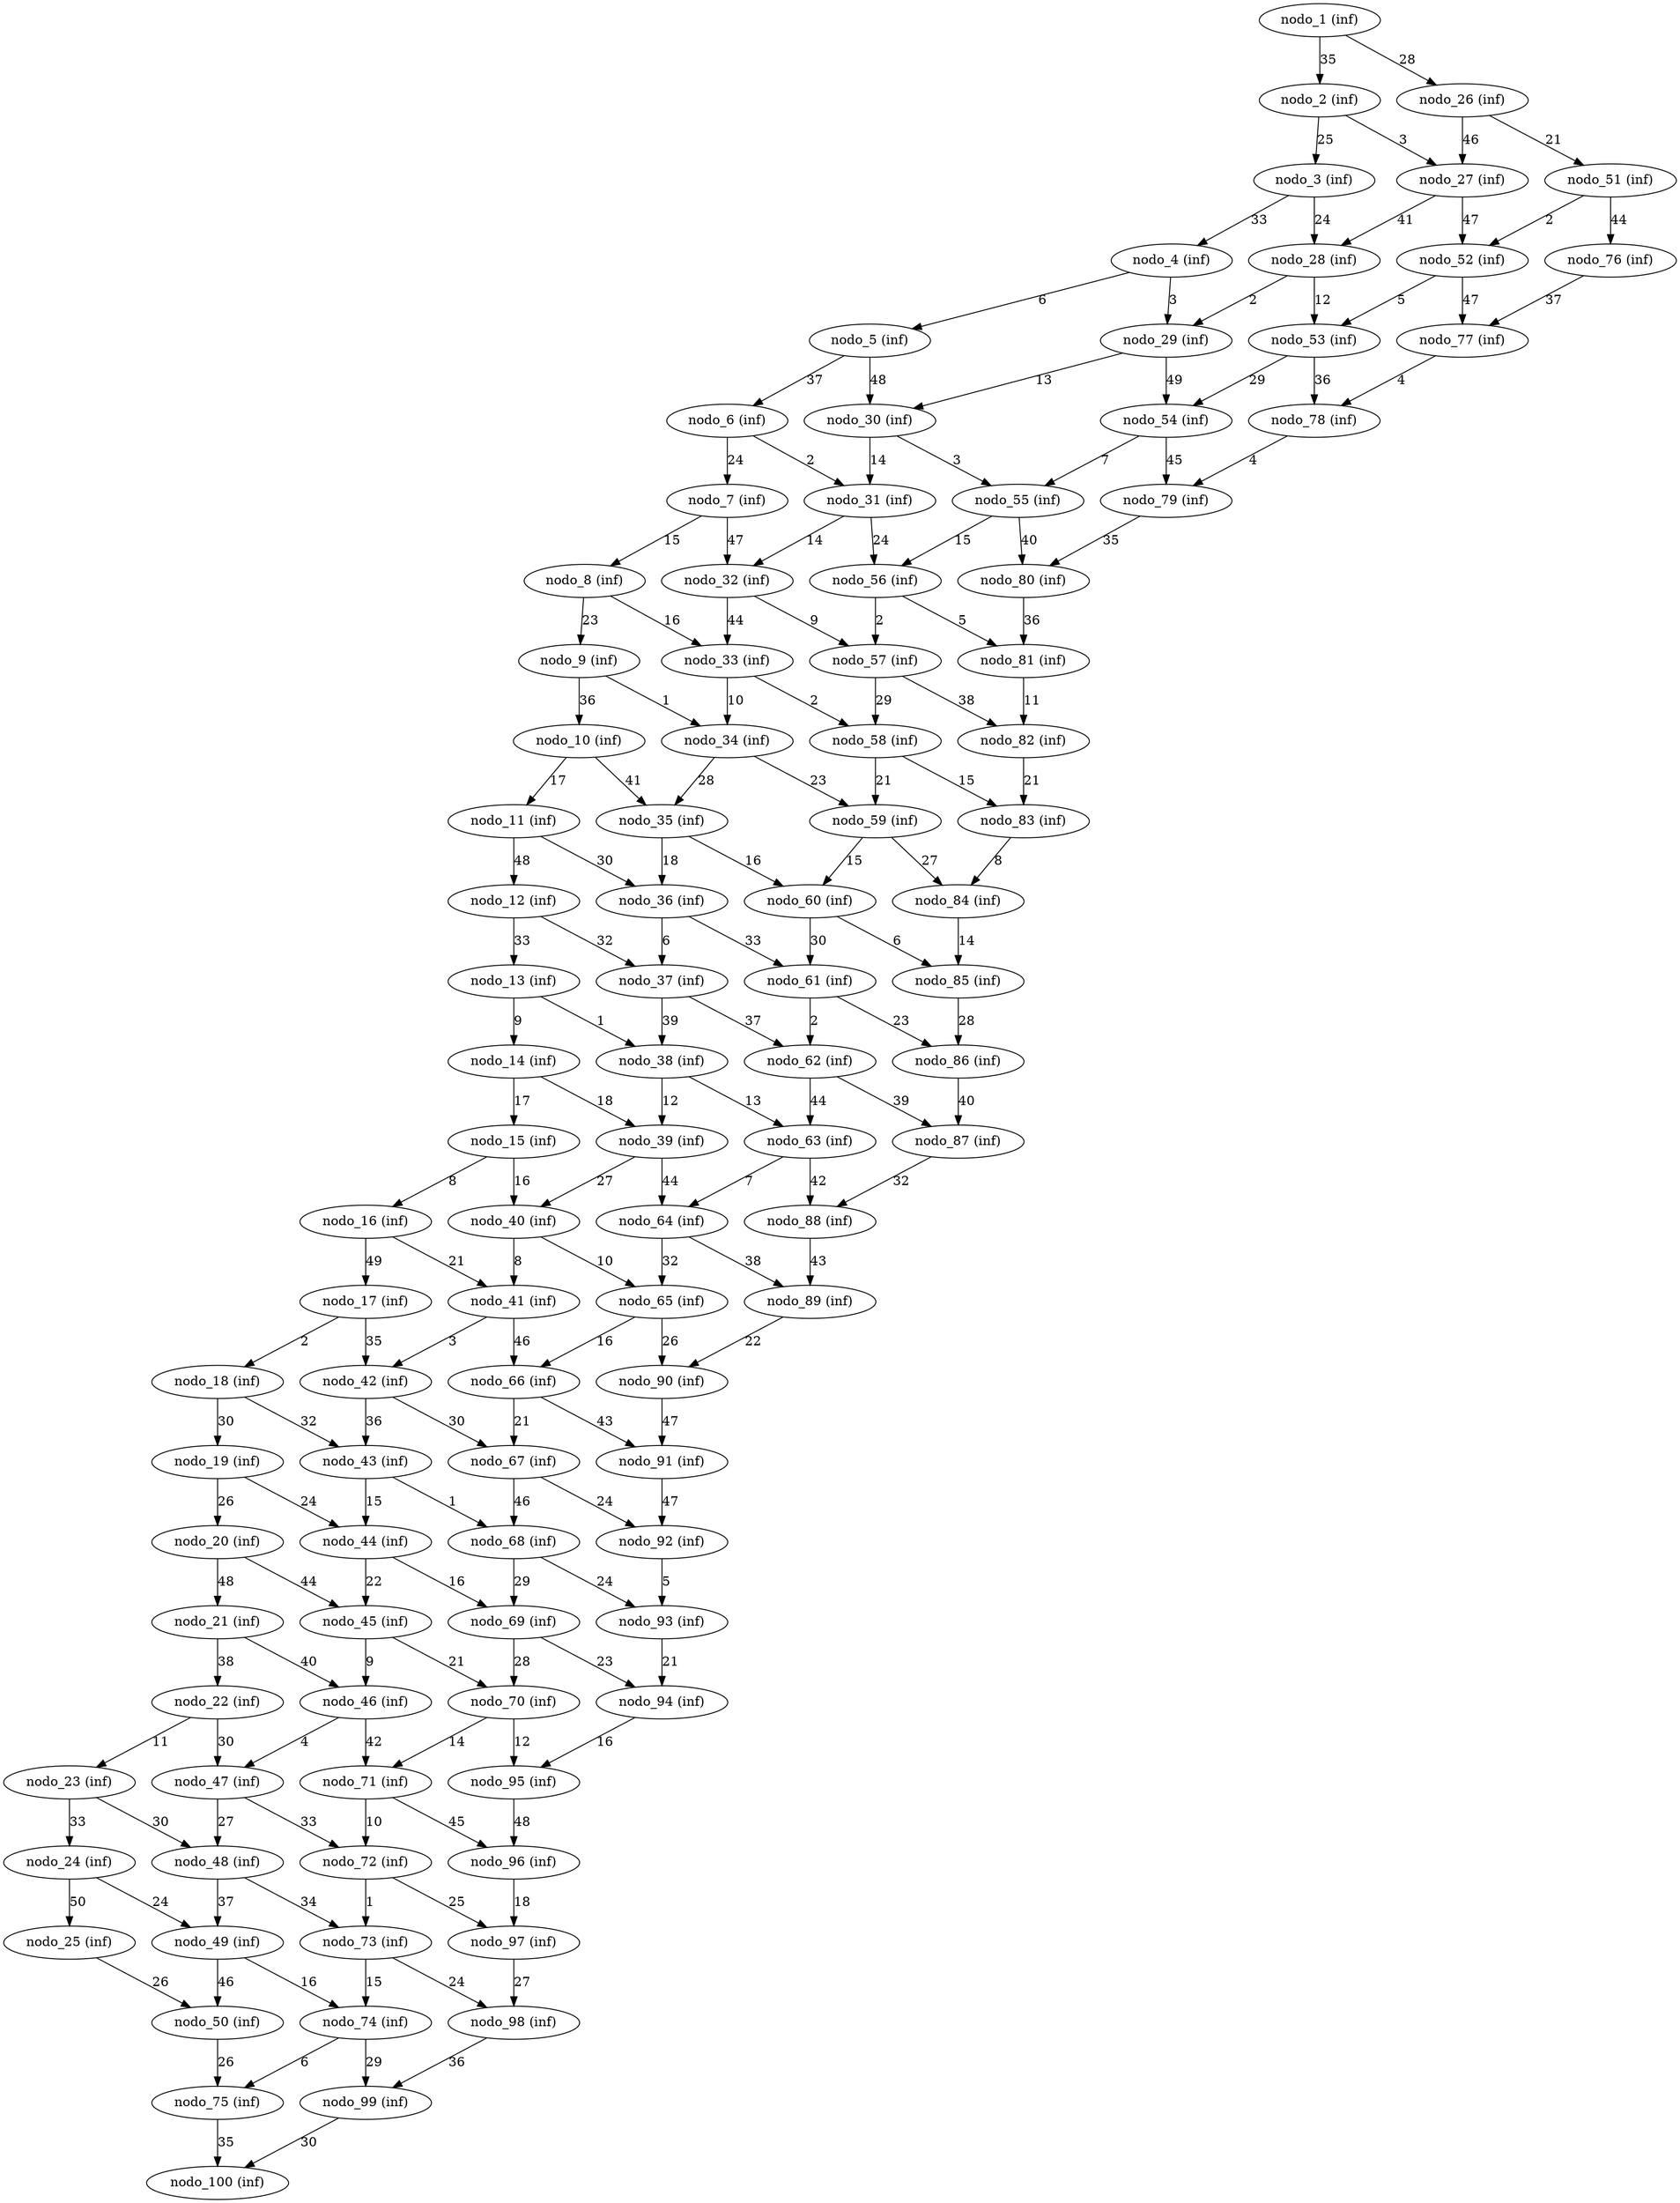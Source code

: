 digraph grafoMalla_m_25_n_4 {
"nodo_1 (inf)";
"nodo_2 (inf)";
"nodo_3 (inf)";
"nodo_4 (inf)";
"nodo_5 (inf)";
"nodo_6 (inf)";
"nodo_7 (inf)";
"nodo_8 (inf)";
"nodo_9 (inf)";
"nodo_10 (inf)";
"nodo_11 (inf)";
"nodo_12 (inf)";
"nodo_13 (inf)";
"nodo_14 (inf)";
"nodo_15 (inf)";
"nodo_16 (inf)";
"nodo_17 (inf)";
"nodo_18 (inf)";
"nodo_19 (inf)";
"nodo_20 (inf)";
"nodo_21 (inf)";
"nodo_22 (inf)";
"nodo_23 (inf)";
"nodo_24 (inf)";
"nodo_25 (inf)";
"nodo_26 (inf)";
"nodo_27 (inf)";
"nodo_28 (inf)";
"nodo_29 (inf)";
"nodo_30 (inf)";
"nodo_31 (inf)";
"nodo_32 (inf)";
"nodo_33 (inf)";
"nodo_34 (inf)";
"nodo_35 (inf)";
"nodo_36 (inf)";
"nodo_37 (inf)";
"nodo_38 (inf)";
"nodo_39 (inf)";
"nodo_40 (inf)";
"nodo_41 (inf)";
"nodo_42 (inf)";
"nodo_43 (inf)";
"nodo_44 (inf)";
"nodo_45 (inf)";
"nodo_46 (inf)";
"nodo_47 (inf)";
"nodo_48 (inf)";
"nodo_49 (inf)";
"nodo_50 (inf)";
"nodo_51 (inf)";
"nodo_52 (inf)";
"nodo_53 (inf)";
"nodo_54 (inf)";
"nodo_55 (inf)";
"nodo_56 (inf)";
"nodo_57 (inf)";
"nodo_58 (inf)";
"nodo_59 (inf)";
"nodo_60 (inf)";
"nodo_61 (inf)";
"nodo_62 (inf)";
"nodo_63 (inf)";
"nodo_64 (inf)";
"nodo_65 (inf)";
"nodo_66 (inf)";
"nodo_67 (inf)";
"nodo_68 (inf)";
"nodo_69 (inf)";
"nodo_70 (inf)";
"nodo_71 (inf)";
"nodo_72 (inf)";
"nodo_73 (inf)";
"nodo_74 (inf)";
"nodo_75 (inf)";
"nodo_76 (inf)";
"nodo_77 (inf)";
"nodo_78 (inf)";
"nodo_79 (inf)";
"nodo_80 (inf)";
"nodo_81 (inf)";
"nodo_82 (inf)";
"nodo_83 (inf)";
"nodo_84 (inf)";
"nodo_85 (inf)";
"nodo_86 (inf)";
"nodo_87 (inf)";
"nodo_88 (inf)";
"nodo_89 (inf)";
"nodo_90 (inf)";
"nodo_91 (inf)";
"nodo_92 (inf)";
"nodo_93 (inf)";
"nodo_94 (inf)";
"nodo_95 (inf)";
"nodo_96 (inf)";
"nodo_97 (inf)";
"nodo_98 (inf)";
"nodo_99 (inf)";
"nodo_100 (inf)";
"nodo_1 (inf)" -> "nodo_2 (inf)" [label=35 weight=35];
"nodo_1 (inf)" -> "nodo_26 (inf)" [label=28 weight=28];
"nodo_2 (inf)" -> "nodo_3 (inf)" [label=25 weight=25];
"nodo_2 (inf)" -> "nodo_27 (inf)" [label=3 weight=3];
"nodo_3 (inf)" -> "nodo_4 (inf)" [label=33 weight=33];
"nodo_3 (inf)" -> "nodo_28 (inf)" [label=24 weight=24];
"nodo_4 (inf)" -> "nodo_5 (inf)" [label=6 weight=6];
"nodo_4 (inf)" -> "nodo_29 (inf)" [label=3 weight=3];
"nodo_5 (inf)" -> "nodo_6 (inf)" [label=37 weight=37];
"nodo_5 (inf)" -> "nodo_30 (inf)" [label=48 weight=48];
"nodo_6 (inf)" -> "nodo_7 (inf)" [label=24 weight=24];
"nodo_6 (inf)" -> "nodo_31 (inf)" [label=2 weight=2];
"nodo_7 (inf)" -> "nodo_8 (inf)" [label=15 weight=15];
"nodo_7 (inf)" -> "nodo_32 (inf)" [label=47 weight=47];
"nodo_8 (inf)" -> "nodo_9 (inf)" [label=23 weight=23];
"nodo_8 (inf)" -> "nodo_33 (inf)" [label=16 weight=16];
"nodo_9 (inf)" -> "nodo_10 (inf)" [label=36 weight=36];
"nodo_9 (inf)" -> "nodo_34 (inf)" [label=1 weight=1];
"nodo_10 (inf)" -> "nodo_11 (inf)" [label=17 weight=17];
"nodo_10 (inf)" -> "nodo_35 (inf)" [label=41 weight=41];
"nodo_11 (inf)" -> "nodo_12 (inf)" [label=48 weight=48];
"nodo_11 (inf)" -> "nodo_36 (inf)" [label=30 weight=30];
"nodo_12 (inf)" -> "nodo_13 (inf)" [label=33 weight=33];
"nodo_12 (inf)" -> "nodo_37 (inf)" [label=32 weight=32];
"nodo_13 (inf)" -> "nodo_14 (inf)" [label=9 weight=9];
"nodo_13 (inf)" -> "nodo_38 (inf)" [label=1 weight=1];
"nodo_14 (inf)" -> "nodo_15 (inf)" [label=17 weight=17];
"nodo_14 (inf)" -> "nodo_39 (inf)" [label=18 weight=18];
"nodo_15 (inf)" -> "nodo_16 (inf)" [label=8 weight=8];
"nodo_15 (inf)" -> "nodo_40 (inf)" [label=16 weight=16];
"nodo_16 (inf)" -> "nodo_17 (inf)" [label=49 weight=49];
"nodo_16 (inf)" -> "nodo_41 (inf)" [label=21 weight=21];
"nodo_17 (inf)" -> "nodo_18 (inf)" [label=2 weight=2];
"nodo_17 (inf)" -> "nodo_42 (inf)" [label=35 weight=35];
"nodo_18 (inf)" -> "nodo_19 (inf)" [label=30 weight=30];
"nodo_18 (inf)" -> "nodo_43 (inf)" [label=32 weight=32];
"nodo_19 (inf)" -> "nodo_20 (inf)" [label=26 weight=26];
"nodo_19 (inf)" -> "nodo_44 (inf)" [label=24 weight=24];
"nodo_20 (inf)" -> "nodo_21 (inf)" [label=48 weight=48];
"nodo_20 (inf)" -> "nodo_45 (inf)" [label=44 weight=44];
"nodo_21 (inf)" -> "nodo_22 (inf)" [label=38 weight=38];
"nodo_21 (inf)" -> "nodo_46 (inf)" [label=40 weight=40];
"nodo_22 (inf)" -> "nodo_23 (inf)" [label=11 weight=11];
"nodo_22 (inf)" -> "nodo_47 (inf)" [label=30 weight=30];
"nodo_23 (inf)" -> "nodo_24 (inf)" [label=33 weight=33];
"nodo_23 (inf)" -> "nodo_48 (inf)" [label=30 weight=30];
"nodo_24 (inf)" -> "nodo_25 (inf)" [label=50 weight=50];
"nodo_24 (inf)" -> "nodo_49 (inf)" [label=24 weight=24];
"nodo_25 (inf)" -> "nodo_50 (inf)" [label=26 weight=26];
"nodo_26 (inf)" -> "nodo_27 (inf)" [label=46 weight=46];
"nodo_26 (inf)" -> "nodo_51 (inf)" [label=21 weight=21];
"nodo_27 (inf)" -> "nodo_28 (inf)" [label=41 weight=41];
"nodo_27 (inf)" -> "nodo_52 (inf)" [label=47 weight=47];
"nodo_28 (inf)" -> "nodo_29 (inf)" [label=2 weight=2];
"nodo_28 (inf)" -> "nodo_53 (inf)" [label=12 weight=12];
"nodo_29 (inf)" -> "nodo_30 (inf)" [label=13 weight=13];
"nodo_29 (inf)" -> "nodo_54 (inf)" [label=49 weight=49];
"nodo_30 (inf)" -> "nodo_31 (inf)" [label=14 weight=14];
"nodo_30 (inf)" -> "nodo_55 (inf)" [label=3 weight=3];
"nodo_31 (inf)" -> "nodo_32 (inf)" [label=14 weight=14];
"nodo_31 (inf)" -> "nodo_56 (inf)" [label=24 weight=24];
"nodo_32 (inf)" -> "nodo_33 (inf)" [label=44 weight=44];
"nodo_32 (inf)" -> "nodo_57 (inf)" [label=9 weight=9];
"nodo_33 (inf)" -> "nodo_34 (inf)" [label=10 weight=10];
"nodo_33 (inf)" -> "nodo_58 (inf)" [label=2 weight=2];
"nodo_34 (inf)" -> "nodo_35 (inf)" [label=28 weight=28];
"nodo_34 (inf)" -> "nodo_59 (inf)" [label=23 weight=23];
"nodo_35 (inf)" -> "nodo_36 (inf)" [label=18 weight=18];
"nodo_35 (inf)" -> "nodo_60 (inf)" [label=16 weight=16];
"nodo_36 (inf)" -> "nodo_37 (inf)" [label=6 weight=6];
"nodo_36 (inf)" -> "nodo_61 (inf)" [label=33 weight=33];
"nodo_37 (inf)" -> "nodo_38 (inf)" [label=39 weight=39];
"nodo_37 (inf)" -> "nodo_62 (inf)" [label=37 weight=37];
"nodo_38 (inf)" -> "nodo_39 (inf)" [label=12 weight=12];
"nodo_38 (inf)" -> "nodo_63 (inf)" [label=13 weight=13];
"nodo_39 (inf)" -> "nodo_40 (inf)" [label=27 weight=27];
"nodo_39 (inf)" -> "nodo_64 (inf)" [label=44 weight=44];
"nodo_40 (inf)" -> "nodo_41 (inf)" [label=8 weight=8];
"nodo_40 (inf)" -> "nodo_65 (inf)" [label=10 weight=10];
"nodo_41 (inf)" -> "nodo_42 (inf)" [label=3 weight=3];
"nodo_41 (inf)" -> "nodo_66 (inf)" [label=46 weight=46];
"nodo_42 (inf)" -> "nodo_43 (inf)" [label=36 weight=36];
"nodo_42 (inf)" -> "nodo_67 (inf)" [label=30 weight=30];
"nodo_43 (inf)" -> "nodo_44 (inf)" [label=15 weight=15];
"nodo_43 (inf)" -> "nodo_68 (inf)" [label=1 weight=1];
"nodo_44 (inf)" -> "nodo_45 (inf)" [label=22 weight=22];
"nodo_44 (inf)" -> "nodo_69 (inf)" [label=16 weight=16];
"nodo_45 (inf)" -> "nodo_46 (inf)" [label=9 weight=9];
"nodo_45 (inf)" -> "nodo_70 (inf)" [label=21 weight=21];
"nodo_46 (inf)" -> "nodo_47 (inf)" [label=4 weight=4];
"nodo_46 (inf)" -> "nodo_71 (inf)" [label=42 weight=42];
"nodo_47 (inf)" -> "nodo_48 (inf)" [label=27 weight=27];
"nodo_47 (inf)" -> "nodo_72 (inf)" [label=33 weight=33];
"nodo_48 (inf)" -> "nodo_49 (inf)" [label=37 weight=37];
"nodo_48 (inf)" -> "nodo_73 (inf)" [label=34 weight=34];
"nodo_49 (inf)" -> "nodo_50 (inf)" [label=46 weight=46];
"nodo_49 (inf)" -> "nodo_74 (inf)" [label=16 weight=16];
"nodo_50 (inf)" -> "nodo_75 (inf)" [label=26 weight=26];
"nodo_51 (inf)" -> "nodo_52 (inf)" [label=2 weight=2];
"nodo_51 (inf)" -> "nodo_76 (inf)" [label=44 weight=44];
"nodo_52 (inf)" -> "nodo_53 (inf)" [label=5 weight=5];
"nodo_52 (inf)" -> "nodo_77 (inf)" [label=47 weight=47];
"nodo_53 (inf)" -> "nodo_54 (inf)" [label=29 weight=29];
"nodo_53 (inf)" -> "nodo_78 (inf)" [label=36 weight=36];
"nodo_54 (inf)" -> "nodo_55 (inf)" [label=7 weight=7];
"nodo_54 (inf)" -> "nodo_79 (inf)" [label=45 weight=45];
"nodo_55 (inf)" -> "nodo_56 (inf)" [label=15 weight=15];
"nodo_55 (inf)" -> "nodo_80 (inf)" [label=40 weight=40];
"nodo_56 (inf)" -> "nodo_57 (inf)" [label=2 weight=2];
"nodo_56 (inf)" -> "nodo_81 (inf)" [label=5 weight=5];
"nodo_57 (inf)" -> "nodo_58 (inf)" [label=29 weight=29];
"nodo_57 (inf)" -> "nodo_82 (inf)" [label=38 weight=38];
"nodo_58 (inf)" -> "nodo_59 (inf)" [label=21 weight=21];
"nodo_58 (inf)" -> "nodo_83 (inf)" [label=15 weight=15];
"nodo_59 (inf)" -> "nodo_60 (inf)" [label=15 weight=15];
"nodo_59 (inf)" -> "nodo_84 (inf)" [label=27 weight=27];
"nodo_60 (inf)" -> "nodo_61 (inf)" [label=30 weight=30];
"nodo_60 (inf)" -> "nodo_85 (inf)" [label=6 weight=6];
"nodo_61 (inf)" -> "nodo_62 (inf)" [label=2 weight=2];
"nodo_61 (inf)" -> "nodo_86 (inf)" [label=23 weight=23];
"nodo_62 (inf)" -> "nodo_63 (inf)" [label=44 weight=44];
"nodo_62 (inf)" -> "nodo_87 (inf)" [label=39 weight=39];
"nodo_63 (inf)" -> "nodo_64 (inf)" [label=7 weight=7];
"nodo_63 (inf)" -> "nodo_88 (inf)" [label=42 weight=42];
"nodo_64 (inf)" -> "nodo_65 (inf)" [label=32 weight=32];
"nodo_64 (inf)" -> "nodo_89 (inf)" [label=38 weight=38];
"nodo_65 (inf)" -> "nodo_66 (inf)" [label=16 weight=16];
"nodo_65 (inf)" -> "nodo_90 (inf)" [label=26 weight=26];
"nodo_66 (inf)" -> "nodo_67 (inf)" [label=21 weight=21];
"nodo_66 (inf)" -> "nodo_91 (inf)" [label=43 weight=43];
"nodo_67 (inf)" -> "nodo_68 (inf)" [label=46 weight=46];
"nodo_67 (inf)" -> "nodo_92 (inf)" [label=24 weight=24];
"nodo_68 (inf)" -> "nodo_69 (inf)" [label=29 weight=29];
"nodo_68 (inf)" -> "nodo_93 (inf)" [label=24 weight=24];
"nodo_69 (inf)" -> "nodo_70 (inf)" [label=28 weight=28];
"nodo_69 (inf)" -> "nodo_94 (inf)" [label=23 weight=23];
"nodo_70 (inf)" -> "nodo_71 (inf)" [label=14 weight=14];
"nodo_70 (inf)" -> "nodo_95 (inf)" [label=12 weight=12];
"nodo_71 (inf)" -> "nodo_72 (inf)" [label=10 weight=10];
"nodo_71 (inf)" -> "nodo_96 (inf)" [label=45 weight=45];
"nodo_72 (inf)" -> "nodo_73 (inf)" [label=1 weight=1];
"nodo_72 (inf)" -> "nodo_97 (inf)" [label=25 weight=25];
"nodo_73 (inf)" -> "nodo_74 (inf)" [label=15 weight=15];
"nodo_73 (inf)" -> "nodo_98 (inf)" [label=24 weight=24];
"nodo_74 (inf)" -> "nodo_75 (inf)" [label=6 weight=6];
"nodo_74 (inf)" -> "nodo_99 (inf)" [label=29 weight=29];
"nodo_75 (inf)" -> "nodo_100 (inf)" [label=35 weight=35];
"nodo_76 (inf)" -> "nodo_77 (inf)" [label=37 weight=37];
"nodo_77 (inf)" -> "nodo_78 (inf)" [label=4 weight=4];
"nodo_78 (inf)" -> "nodo_79 (inf)" [label=4 weight=4];
"nodo_79 (inf)" -> "nodo_80 (inf)" [label=35 weight=35];
"nodo_80 (inf)" -> "nodo_81 (inf)" [label=36 weight=36];
"nodo_81 (inf)" -> "nodo_82 (inf)" [label=11 weight=11];
"nodo_82 (inf)" -> "nodo_83 (inf)" [label=21 weight=21];
"nodo_83 (inf)" -> "nodo_84 (inf)" [label=8 weight=8];
"nodo_84 (inf)" -> "nodo_85 (inf)" [label=14 weight=14];
"nodo_85 (inf)" -> "nodo_86 (inf)" [label=28 weight=28];
"nodo_86 (inf)" -> "nodo_87 (inf)" [label=40 weight=40];
"nodo_87 (inf)" -> "nodo_88 (inf)" [label=32 weight=32];
"nodo_88 (inf)" -> "nodo_89 (inf)" [label=43 weight=43];
"nodo_89 (inf)" -> "nodo_90 (inf)" [label=22 weight=22];
"nodo_90 (inf)" -> "nodo_91 (inf)" [label=47 weight=47];
"nodo_91 (inf)" -> "nodo_92 (inf)" [label=47 weight=47];
"nodo_92 (inf)" -> "nodo_93 (inf)" [label=5 weight=5];
"nodo_93 (inf)" -> "nodo_94 (inf)" [label=21 weight=21];
"nodo_94 (inf)" -> "nodo_95 (inf)" [label=16 weight=16];
"nodo_95 (inf)" -> "nodo_96 (inf)" [label=48 weight=48];
"nodo_96 (inf)" -> "nodo_97 (inf)" [label=18 weight=18];
"nodo_97 (inf)" -> "nodo_98 (inf)" [label=27 weight=27];
"nodo_98 (inf)" -> "nodo_99 (inf)" [label=36 weight=36];
"nodo_99 (inf)" -> "nodo_100 (inf)" [label=30 weight=30];
}